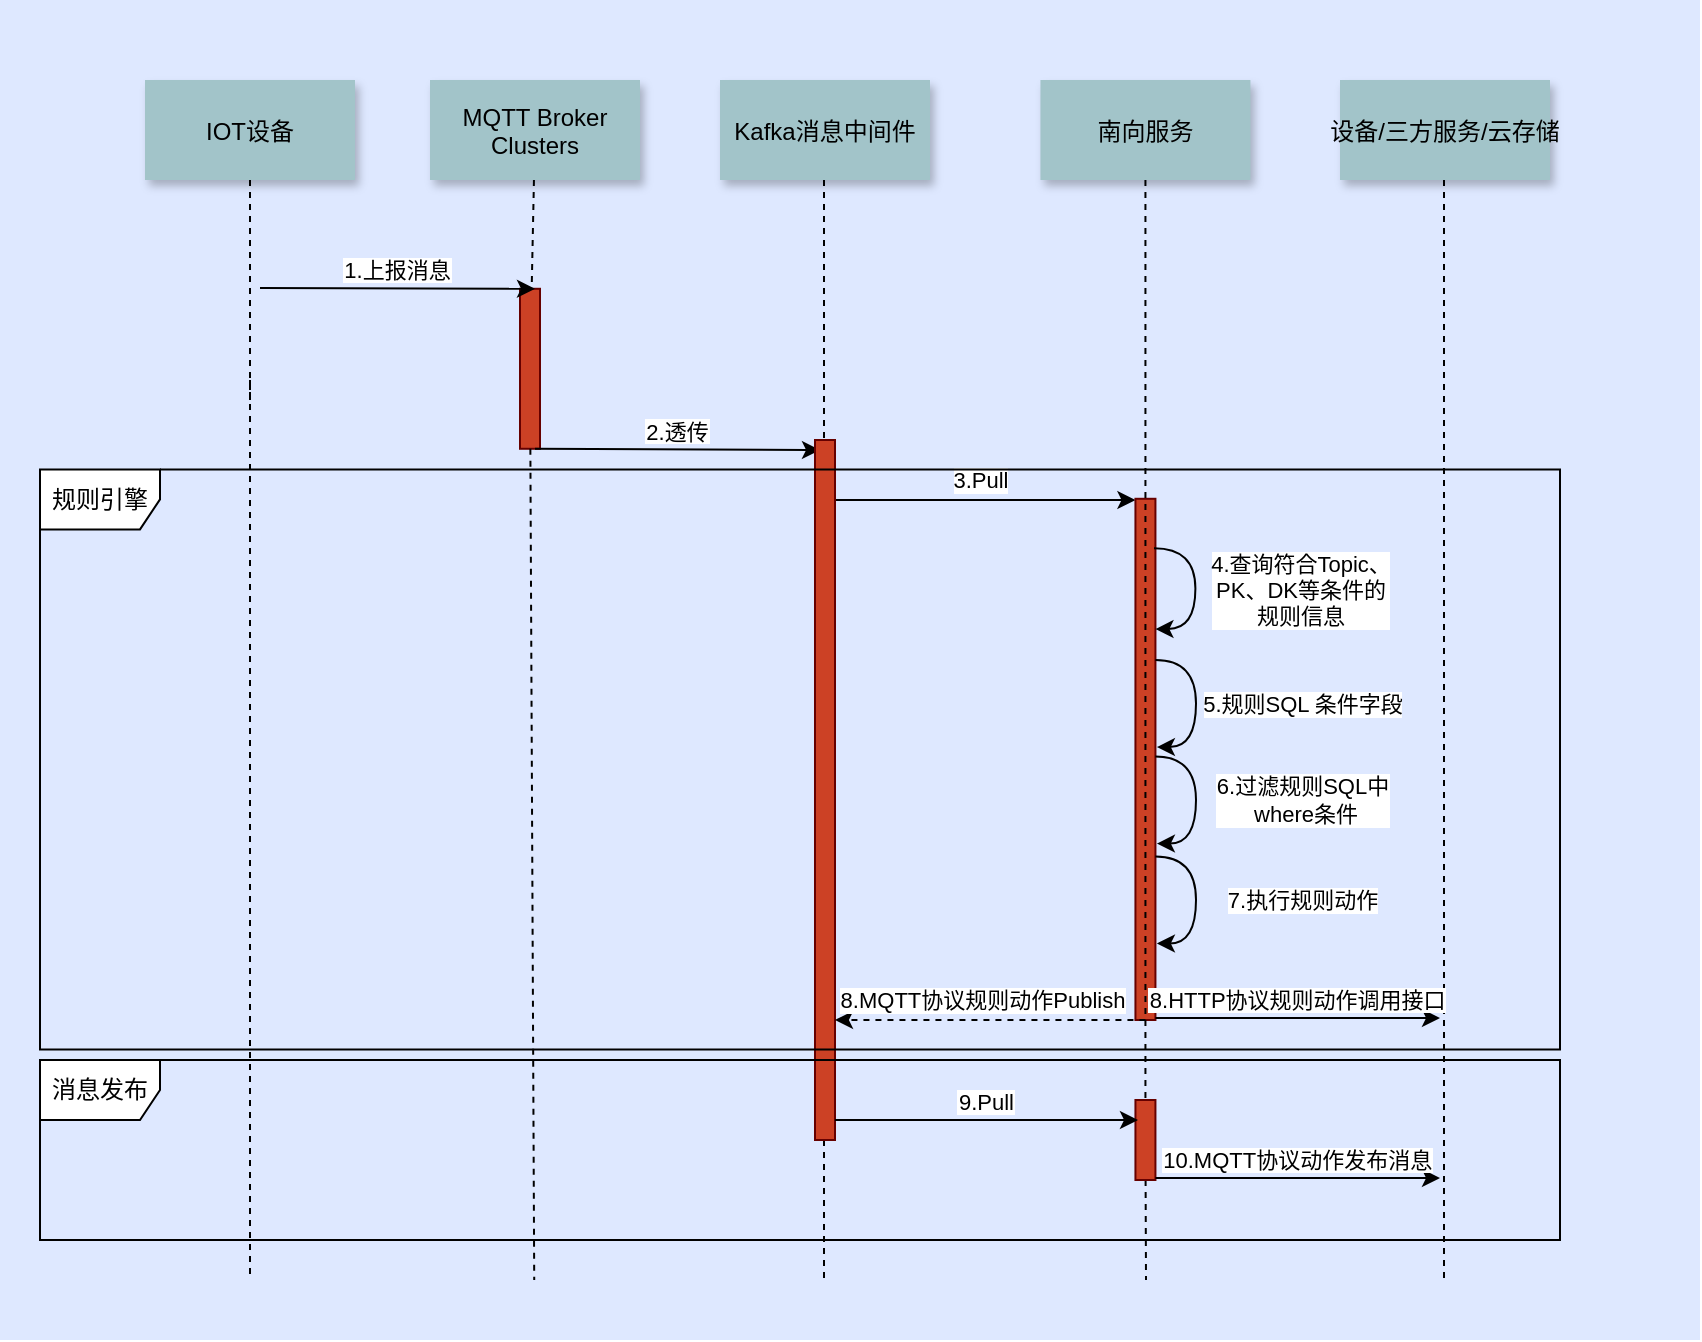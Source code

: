 <mxfile version="14.2.9" type="github">
  <diagram name="Page-1" id="9361dd3d-8414-5efd-6122-117bd74ce7a7">
    <mxGraphModel dx="1414" dy="786" grid="1" gridSize="10" guides="1" tooltips="1" connect="1" arrows="1" fold="1" page="0" pageScale="1.5" pageWidth="826" pageHeight="1169" background="#ffffff" math="0" shadow="0">
      <root>
        <mxCell id="0" />
        <mxCell id="1" parent="0" />
        <mxCell id="69" value="" style="fillColor=#DEE8FF;strokeColor=none" parent="1" vertex="1">
          <mxGeometry x="80" y="20" width="850" height="670" as="geometry" />
        </mxCell>
        <mxCell id="4" value="IOT设备" style="shadow=1;fillColor=#A2C4C9;strokeColor=none" parent="1" vertex="1">
          <mxGeometry x="152.5" y="60" width="105" height="50" as="geometry" />
        </mxCell>
        <mxCell id="6" value="" style="fillColor=#CC4125;strokeColor=#660000" parent="1" vertex="1">
          <mxGeometry x="340" y="164.39" width="10" height="80" as="geometry" />
        </mxCell>
        <mxCell id="7" value="MQTT Broker&#xa;Clusters" style="shadow=1;fillColor=#A2C4C9;strokeColor=none" parent="1" vertex="1">
          <mxGeometry x="295" y="60" width="105" height="50" as="geometry" />
        </mxCell>
        <mxCell id="8" value="" style="edgeStyle=none;endArrow=none;dashed=1" parent="1" source="7" target="6" edge="1">
          <mxGeometry x="272.335" y="165" width="100" height="100" as="geometry">
            <mxPoint x="347.259" y="110" as="sourcePoint" />
            <mxPoint x="347.576" y="165" as="targetPoint" />
          </mxGeometry>
        </mxCell>
        <mxCell id="15" value="Kafka消息中间件" style="shadow=1;fillColor=#A2C4C9;strokeColor=none" parent="1" vertex="1">
          <mxGeometry x="440.004" y="60.0" width="105" height="50" as="geometry" />
        </mxCell>
        <mxCell id="19" value="2.透传" style="edgeStyle=elbowEdgeStyle;elbow=vertical;verticalLabelPosition=top;verticalAlign=bottom;exitX=0.75;exitY=1;exitDx=0;exitDy=0;entryX=0.25;entryY=0.015;entryDx=0;entryDy=0;entryPerimeter=0;" parent="1" source="6" target="17" edge="1">
          <mxGeometry x="350" y="290" width="100" height="100" as="geometry">
            <mxPoint x="350" y="390" as="sourcePoint" />
            <mxPoint x="480" y="244" as="targetPoint" />
          </mxGeometry>
        </mxCell>
        <mxCell id="22" value="南向服务" style="shadow=1;fillColor=#A2C4C9;strokeColor=none" parent="1" vertex="1">
          <mxGeometry x="600.22" y="60" width="105" height="50" as="geometry" />
        </mxCell>
        <mxCell id="23" value="" style="edgeStyle=none;endArrow=none;dashed=1" parent="1" source="cL849bSBCcsFNni7YfBv-117" edge="1">
          <mxGeometry x="592.208" y="175.0" width="100" height="100" as="geometry">
            <mxPoint x="652.373" y="110" as="sourcePoint" />
            <mxPoint x="653" y="660" as="targetPoint" />
          </mxGeometry>
        </mxCell>
        <mxCell id="24" value="设备/三方服务/云存储" style="shadow=1;fillColor=#A2C4C9;strokeColor=none" parent="1" vertex="1">
          <mxGeometry x="750" y="60" width="105" height="50" as="geometry" />
        </mxCell>
        <mxCell id="27" value="" style="edgeStyle=elbowEdgeStyle;elbow=vertical;verticalLabelPosition=top;verticalAlign=bottom" parent="1" source="17" target="21" edge="1">
          <mxGeometry x="517.72" y="270" width="100" height="100" as="geometry">
            <mxPoint x="517.72" y="370" as="sourcePoint" />
            <mxPoint x="617.72" y="270" as="targetPoint" />
            <Array as="points">
              <mxPoint x="567.72" y="270" />
            </Array>
          </mxGeometry>
        </mxCell>
        <mxCell id="cL849bSBCcsFNni7YfBv-101" value="3.Pull" style="edgeLabel;html=1;align=center;verticalAlign=middle;resizable=0;points=[];" vertex="1" connectable="0" parent="27">
          <mxGeometry relative="1" as="geometry">
            <mxPoint x="-2.5" y="-10" as="offset" />
          </mxGeometry>
        </mxCell>
        <mxCell id="33" value="" style="edgeStyle=elbowEdgeStyle;elbow=horizontal;endArrow=none;dashed=1" parent="1" source="4" edge="1">
          <mxGeometry x="230.0" y="310" width="100" height="100" as="geometry">
            <mxPoint x="230.0" y="410" as="sourcePoint" />
            <mxPoint x="205" y="220" as="targetPoint" />
          </mxGeometry>
        </mxCell>
        <mxCell id="44" value="" style="edgeStyle=none;dashed=1;endArrow=none" parent="1" edge="1">
          <mxGeometry x="50" y="300" width="100" height="100" as="geometry">
            <mxPoint x="205" y="210" as="sourcePoint" />
            <mxPoint x="205" y="660" as="targetPoint" />
          </mxGeometry>
        </mxCell>
        <mxCell id="52" value="" style="edgeStyle=none;endArrow=none;dashed=1" parent="1" source="6" edge="1">
          <mxGeometry x="376.571" y="339.697" width="100" height="100" as="geometry">
            <mxPoint x="451.736" y="284.697" as="sourcePoint" />
            <mxPoint x="347.111" y="660" as="targetPoint" />
          </mxGeometry>
        </mxCell>
        <mxCell id="cL849bSBCcsFNni7YfBv-89" value="1.上报消息" style="edgeStyle=none;verticalLabelPosition=top;verticalAlign=bottom;entryX=0.75;entryY=0;entryDx=0;entryDy=0;" edge="1" parent="1" target="6">
          <mxGeometry x="242.955" y="77.096" width="100" height="100" as="geometry">
            <mxPoint x="210" y="164" as="sourcePoint" />
            <mxPoint x="320" y="164.386" as="targetPoint" />
          </mxGeometry>
        </mxCell>
        <mxCell id="cL849bSBCcsFNni7YfBv-92" value="" style="edgeStyle=none;endArrow=none;dashed=1" edge="1" parent="1">
          <mxGeometry x="431.488" y="175.0" width="100" height="100" as="geometry">
            <mxPoint x="492" y="110" as="sourcePoint" />
            <mxPoint x="492" y="660" as="targetPoint" />
          </mxGeometry>
        </mxCell>
        <mxCell id="17" value="" style="fillColor=#CC4125;strokeColor=#660000" parent="1" vertex="1">
          <mxGeometry x="487.5" y="240" width="10" height="350" as="geometry" />
        </mxCell>
        <mxCell id="21" value="" style="fillColor=#CC4125;strokeColor=#660000" parent="1" vertex="1">
          <mxGeometry x="647.72" y="269.39" width="10" height="260.61" as="geometry" />
        </mxCell>
        <mxCell id="cL849bSBCcsFNni7YfBv-99" style="edgeStyle=orthogonalEdgeStyle;curved=1;rounded=0;orthogonalLoop=1;jettySize=auto;html=1;exitX=0.928;exitY=0.095;exitDx=0;exitDy=0;entryX=1;entryY=0.25;entryDx=0;entryDy=0;exitPerimeter=0;" edge="1" parent="1" source="21" target="21">
          <mxGeometry relative="1" as="geometry" />
        </mxCell>
        <mxCell id="cL849bSBCcsFNni7YfBv-102" value="4.查询符合Topic、&lt;br&gt;PK、DK等条件的&lt;br&gt;规则信息" style="edgeLabel;html=1;align=center;verticalAlign=middle;resizable=0;points=[];" vertex="1" connectable="0" parent="cL849bSBCcsFNni7YfBv-99">
          <mxGeometry x="-0.314" y="-1" relative="1" as="geometry">
            <mxPoint x="53.3" y="13.48" as="offset" />
          </mxGeometry>
        </mxCell>
        <mxCell id="cL849bSBCcsFNni7YfBv-103" value="" style="edgeStyle=none;endArrow=none;dashed=1" edge="1" parent="1">
          <mxGeometry x="741.488" y="175.0" width="100" height="100" as="geometry">
            <mxPoint x="802" y="110" as="sourcePoint" />
            <mxPoint x="802" y="660" as="targetPoint" />
          </mxGeometry>
        </mxCell>
        <mxCell id="cL849bSBCcsFNni7YfBv-108" style="edgeStyle=orthogonalEdgeStyle;curved=1;rounded=0;orthogonalLoop=1;jettySize=auto;html=1;exitX=0.928;exitY=0.095;exitDx=0;exitDy=0;entryX=1;entryY=0.25;entryDx=0;entryDy=0;exitPerimeter=0;" edge="1" parent="1">
          <mxGeometry relative="1" as="geometry">
            <mxPoint x="657.72" y="350.048" as="sourcePoint" />
            <mxPoint x="658.44" y="393.543" as="targetPoint" />
            <Array as="points">
              <mxPoint x="678" y="350" />
              <mxPoint x="678" y="394" />
            </Array>
          </mxGeometry>
        </mxCell>
        <mxCell id="cL849bSBCcsFNni7YfBv-109" value="5.规则SQL 条件字段" style="edgeLabel;html=1;align=center;verticalAlign=middle;resizable=0;points=[];" vertex="1" connectable="0" parent="cL849bSBCcsFNni7YfBv-108">
          <mxGeometry x="-0.314" y="-1" relative="1" as="geometry">
            <mxPoint x="53.3" y="13.48" as="offset" />
          </mxGeometry>
        </mxCell>
        <mxCell id="cL849bSBCcsFNni7YfBv-110" style="edgeStyle=orthogonalEdgeStyle;curved=1;rounded=0;orthogonalLoop=1;jettySize=auto;html=1;exitX=0.928;exitY=0.095;exitDx=0;exitDy=0;entryX=1;entryY=0.25;entryDx=0;entryDy=0;exitPerimeter=0;" edge="1" parent="1">
          <mxGeometry relative="1" as="geometry">
            <mxPoint x="657.72" y="398.278" as="sourcePoint" />
            <mxPoint x="658.44" y="441.773" as="targetPoint" />
            <Array as="points">
              <mxPoint x="678" y="398.23" />
              <mxPoint x="678" y="442.23" />
            </Array>
          </mxGeometry>
        </mxCell>
        <mxCell id="cL849bSBCcsFNni7YfBv-111" value="6.过滤规则SQL中&lt;br&gt;&amp;nbsp;where条件" style="edgeLabel;html=1;align=center;verticalAlign=middle;resizable=0;points=[];" vertex="1" connectable="0" parent="cL849bSBCcsFNni7YfBv-110">
          <mxGeometry x="-0.314" y="-1" relative="1" as="geometry">
            <mxPoint x="53.3" y="13.48" as="offset" />
          </mxGeometry>
        </mxCell>
        <mxCell id="cL849bSBCcsFNni7YfBv-112" style="edgeStyle=orthogonalEdgeStyle;curved=1;rounded=0;orthogonalLoop=1;jettySize=auto;html=1;exitX=0.928;exitY=0.095;exitDx=0;exitDy=0;entryX=1;entryY=0.25;entryDx=0;entryDy=0;exitPerimeter=0;" edge="1" parent="1">
          <mxGeometry relative="1" as="geometry">
            <mxPoint x="657.72" y="448.238" as="sourcePoint" />
            <mxPoint x="658.44" y="491.733" as="targetPoint" />
            <Array as="points">
              <mxPoint x="678" y="448.19" />
              <mxPoint x="678" y="492.19" />
            </Array>
          </mxGeometry>
        </mxCell>
        <mxCell id="cL849bSBCcsFNni7YfBv-113" value="7.执行规则动作" style="edgeLabel;html=1;align=center;verticalAlign=middle;resizable=0;points=[];" vertex="1" connectable="0" parent="cL849bSBCcsFNni7YfBv-112">
          <mxGeometry x="-0.314" y="-1" relative="1" as="geometry">
            <mxPoint x="53.3" y="13.48" as="offset" />
          </mxGeometry>
        </mxCell>
        <mxCell id="cL849bSBCcsFNni7YfBv-114" value="" style="edgeStyle=elbowEdgeStyle;elbow=vertical;dashed=1;verticalLabelPosition=bottom;verticalAlign=top;exitX=0.5;exitY=1;exitDx=0;exitDy=0;" edge="1" parent="1" source="21">
          <mxGeometry x="795" y="644.842" width="100" height="100" as="geometry">
            <mxPoint x="630" y="530" as="sourcePoint" />
            <mxPoint x="497.5" y="530" as="targetPoint" />
            <Array as="points" />
          </mxGeometry>
        </mxCell>
        <mxCell id="cL849bSBCcsFNni7YfBv-115" value="8.MQTT协议规则动作Publish" style="edgeLabel;html=1;align=center;verticalAlign=middle;resizable=0;points=[];" vertex="1" connectable="0" parent="cL849bSBCcsFNni7YfBv-114">
          <mxGeometry relative="1" as="geometry">
            <mxPoint x="-4.72" y="-10" as="offset" />
          </mxGeometry>
        </mxCell>
        <mxCell id="cL849bSBCcsFNni7YfBv-116" value="8.HTTP协议规则动作调用接口" style="edgeStyle=elbowEdgeStyle;elbow=vertical;verticalLabelPosition=top;verticalAlign=bottom" edge="1" parent="1">
          <mxGeometry x="660.22" y="529.003" width="100" height="100" as="geometry">
            <mxPoint x="657.72" y="529.003" as="sourcePoint" />
            <mxPoint x="800" y="529" as="targetPoint" />
            <Array as="points" />
          </mxGeometry>
        </mxCell>
        <mxCell id="cL849bSBCcsFNni7YfBv-117" value="" style="fillColor=#CC4125;strokeColor=#660000" vertex="1" parent="1">
          <mxGeometry x="647.72" y="570" width="10" height="40" as="geometry" />
        </mxCell>
        <mxCell id="cL849bSBCcsFNni7YfBv-118" value="" style="edgeStyle=none;endArrow=none;dashed=1" edge="1" parent="1" source="22" target="cL849bSBCcsFNni7YfBv-117">
          <mxGeometry x="592.208" y="175.0" width="100" height="100" as="geometry">
            <mxPoint x="652.729" y="110" as="sourcePoint" />
            <mxPoint x="653" y="867" as="targetPoint" />
          </mxGeometry>
        </mxCell>
        <mxCell id="cL849bSBCcsFNni7YfBv-119" value="9.Pull" style="edgeStyle=elbowEdgeStyle;elbow=vertical;verticalLabelPosition=top;verticalAlign=bottom;" edge="1" parent="1">
          <mxGeometry x="500.0" y="580.003" width="100" height="100" as="geometry">
            <mxPoint x="497.5" y="580.003" as="sourcePoint" />
            <mxPoint x="649" y="580" as="targetPoint" />
            <Array as="points">
              <mxPoint x="472.06" y="580" />
            </Array>
          </mxGeometry>
        </mxCell>
        <mxCell id="cL849bSBCcsFNni7YfBv-121" value="10.MQTT协议动作发布消息" style="edgeStyle=elbowEdgeStyle;elbow=vertical;verticalLabelPosition=top;verticalAlign=bottom" edge="1" parent="1">
          <mxGeometry x="660.22" y="609.003" width="100" height="100" as="geometry">
            <mxPoint x="657.72" y="609.003" as="sourcePoint" />
            <mxPoint x="800" y="609" as="targetPoint" />
            <Array as="points" />
          </mxGeometry>
        </mxCell>
        <mxCell id="cL849bSBCcsFNni7YfBv-122" value="规则引擎" style="shape=umlFrame;whiteSpace=wrap;html=1;" vertex="1" parent="1">
          <mxGeometry x="100" y="254.69" width="760" height="290" as="geometry" />
        </mxCell>
        <mxCell id="cL849bSBCcsFNni7YfBv-123" value="消息发布" style="shape=umlFrame;whiteSpace=wrap;html=1;" vertex="1" parent="1">
          <mxGeometry x="100" y="550" width="760" height="90" as="geometry" />
        </mxCell>
      </root>
    </mxGraphModel>
  </diagram>
</mxfile>
